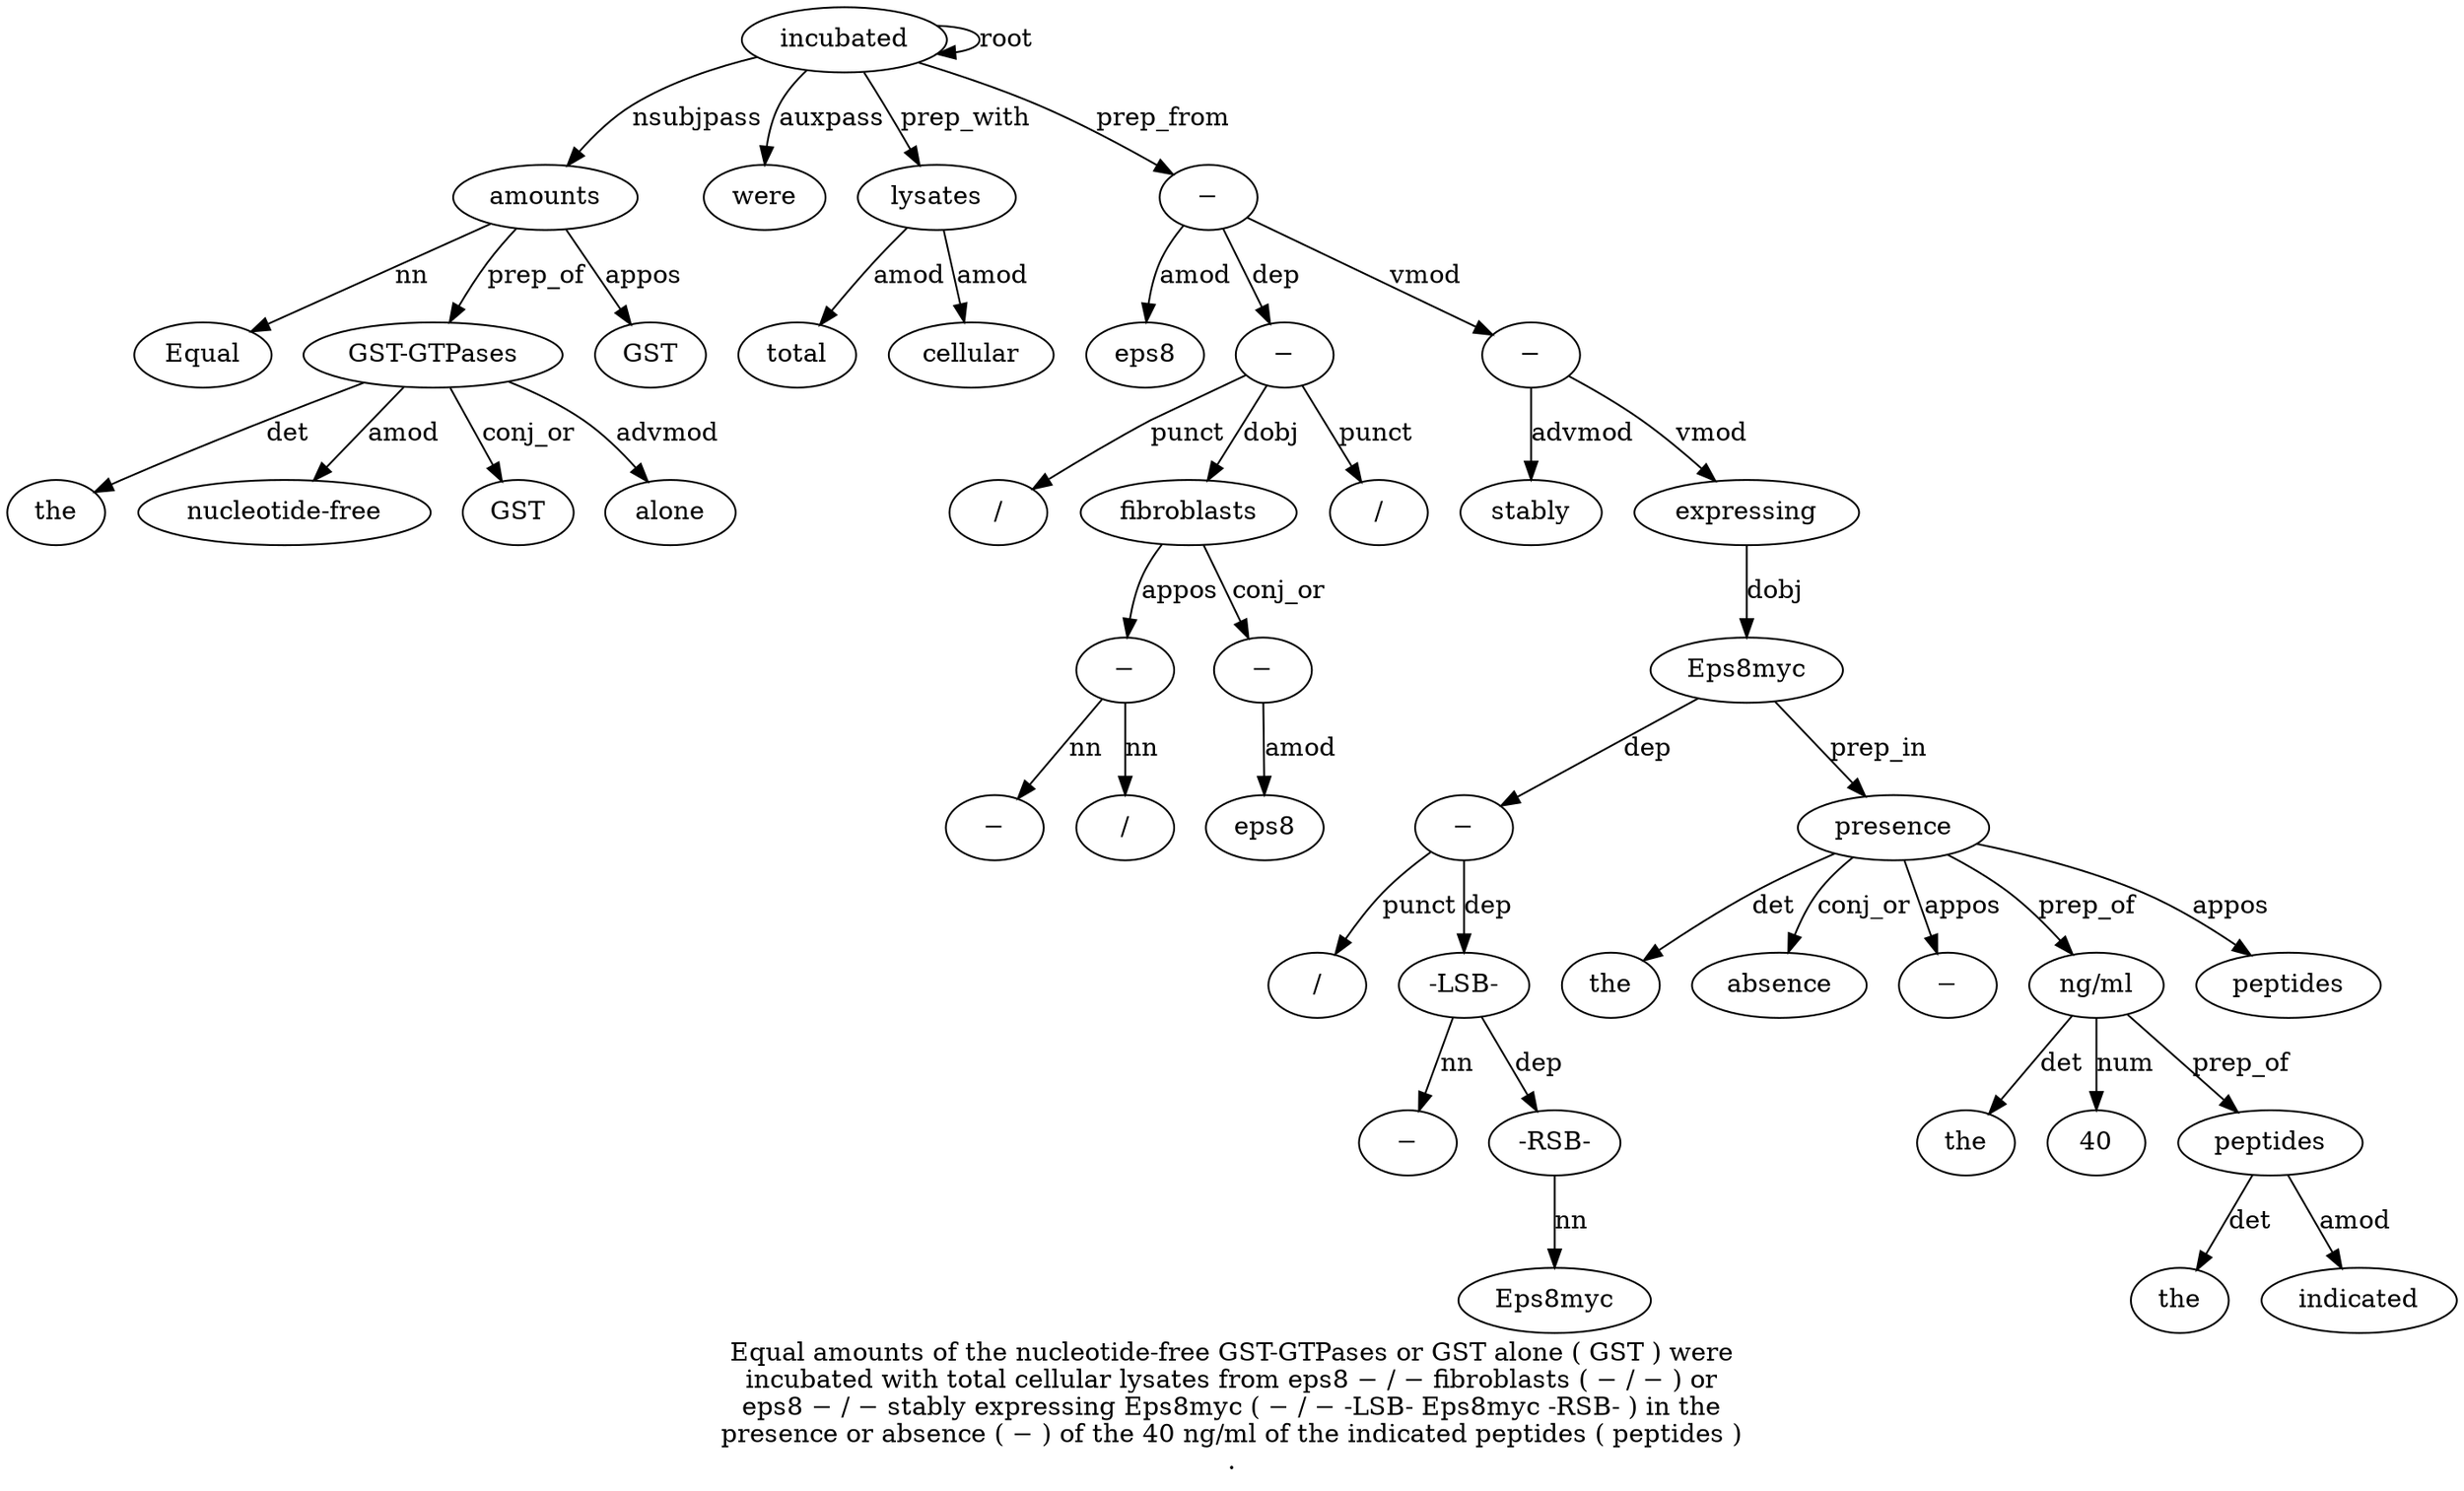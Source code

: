 digraph "Equal amounts of the nucleotide-free GST-GTPases or GST alone ( GST ) were incubated with total cellular lysates from eps8 − / − fibroblasts ( − / − ) or eps8 − / − stably expressing Eps8myc ( − / − -LSB- Eps8myc -RSB- ) in the presence or absence ( − ) of the 40 ng/ml of the indicated peptides ( peptides ) ." {
label="Equal amounts of the nucleotide-free GST-GTPases or GST alone ( GST ) were
incubated with total cellular lysates from eps8 − / − fibroblasts ( − / − ) or
eps8 − / − stably expressing Eps8myc ( − / − -LSB- Eps8myc -RSB- ) in the
presence or absence ( − ) of the 40 ng/ml of the indicated peptides ( peptides )
.";
amounts2 [style=filled, fillcolor=white, label=amounts];
Equal1 [style=filled, fillcolor=white, label=Equal];
amounts2 -> Equal1  [label=nn];
incubated14 [style=filled, fillcolor=white, label=incubated];
incubated14 -> amounts2  [label=nsubjpass];
"GST-GTPases6" [style=filled, fillcolor=white, label="GST-GTPases"];
the4 [style=filled, fillcolor=white, label=the];
"GST-GTPases6" -> the4  [label=det];
"nucleotide-free5" [style=filled, fillcolor=white, label="nucleotide-free"];
"GST-GTPases6" -> "nucleotide-free5"  [label=amod];
amounts2 -> "GST-GTPases6"  [label=prep_of];
GST8 [style=filled, fillcolor=white, label=GST];
"GST-GTPases6" -> GST8  [label=conj_or];
alone9 [style=filled, fillcolor=white, label=alone];
"GST-GTPases6" -> alone9  [label=advmod];
GST11 [style=filled, fillcolor=white, label=GST];
amounts2 -> GST11  [label=appos];
were13 [style=filled, fillcolor=white, label=were];
incubated14 -> were13  [label=auxpass];
incubated14 -> incubated14  [label=root];
lysates18 [style=filled, fillcolor=white, label=lysates];
total16 [style=filled, fillcolor=white, label=total];
lysates18 -> total16  [label=amod];
cellular17 [style=filled, fillcolor=white, label=cellular];
lysates18 -> cellular17  [label=amod];
incubated14 -> lysates18  [label=prep_with];
"−21" [style=filled, fillcolor=white, label="−"];
eps820 [style=filled, fillcolor=white, label=eps8];
"−21" -> eps820  [label=amod];
incubated14 -> "−21"  [label=prep_from];
"−23" [style=filled, fillcolor=white, label="−"];
"/22" [style=filled, fillcolor=white, label="/"];
"−23" -> "/22"  [label=punct];
"−21" -> "−23"  [label=dep];
fibroblasts24 [style=filled, fillcolor=white, label=fibroblasts];
"−23" -> fibroblasts24  [label=dobj];
"−28" [style=filled, fillcolor=white, label="−"];
"−26" [style=filled, fillcolor=white, label="−"];
"−28" -> "−26"  [label=nn];
"/27" [style=filled, fillcolor=white, label="/"];
"−28" -> "/27"  [label=nn];
fibroblasts24 -> "−28"  [label=appos];
"−32" [style=filled, fillcolor=white, label="−"];
eps831 [style=filled, fillcolor=white, label=eps8];
"−32" -> eps831  [label=amod];
fibroblasts24 -> "−32"  [label=conj_or];
"/33" [style=filled, fillcolor=white, label="/"];
"−23" -> "/33"  [label=punct];
"−34" [style=filled, fillcolor=white, label="−"];
"−21" -> "−34"  [label=vmod];
stably35 [style=filled, fillcolor=white, label=stably];
"−34" -> stably35  [label=advmod];
expressing36 [style=filled, fillcolor=white, label=expressing];
"−34" -> expressing36  [label=vmod];
Eps8myc37 [style=filled, fillcolor=white, label=Eps8myc];
expressing36 -> Eps8myc37  [label=dobj];
"−39" [style=filled, fillcolor=white, label="−"];
Eps8myc37 -> "−39"  [label=dep];
"/40" [style=filled, fillcolor=white, label="/"];
"−39" -> "/40"  [label=punct];
"-LSB-42" [style=filled, fillcolor=white, label="-LSB-"];
"−41" [style=filled, fillcolor=white, label="−"];
"-LSB-42" -> "−41"  [label=nn];
"−39" -> "-LSB-42"  [label=dep];
"-RSB-44" [style=filled, fillcolor=white, label="-RSB-"];
Eps8myc43 [style=filled, fillcolor=white, label=Eps8myc];
"-RSB-44" -> Eps8myc43  [label=nn];
"-LSB-42" -> "-RSB-44"  [label=dep];
presence48 [style=filled, fillcolor=white, label=presence];
the47 [style=filled, fillcolor=white, label=the];
presence48 -> the47  [label=det];
Eps8myc37 -> presence48  [label=prep_in];
absence50 [style=filled, fillcolor=white, label=absence];
presence48 -> absence50  [label=conj_or];
"−52" [style=filled, fillcolor=white, label="−"];
presence48 -> "−52"  [label=appos];
"ng/ml57" [style=filled, fillcolor=white, label="ng/ml"];
the55 [style=filled, fillcolor=white, label=the];
"ng/ml57" -> the55  [label=det];
4056 [style=filled, fillcolor=white, label=40];
"ng/ml57" -> 4056  [label=num];
presence48 -> "ng/ml57"  [label=prep_of];
peptides61 [style=filled, fillcolor=white, label=peptides];
the59 [style=filled, fillcolor=white, label=the];
peptides61 -> the59  [label=det];
indicated60 [style=filled, fillcolor=white, label=indicated];
peptides61 -> indicated60  [label=amod];
"ng/ml57" -> peptides61  [label=prep_of];
peptides63 [style=filled, fillcolor=white, label=peptides];
presence48 -> peptides63  [label=appos];
}
